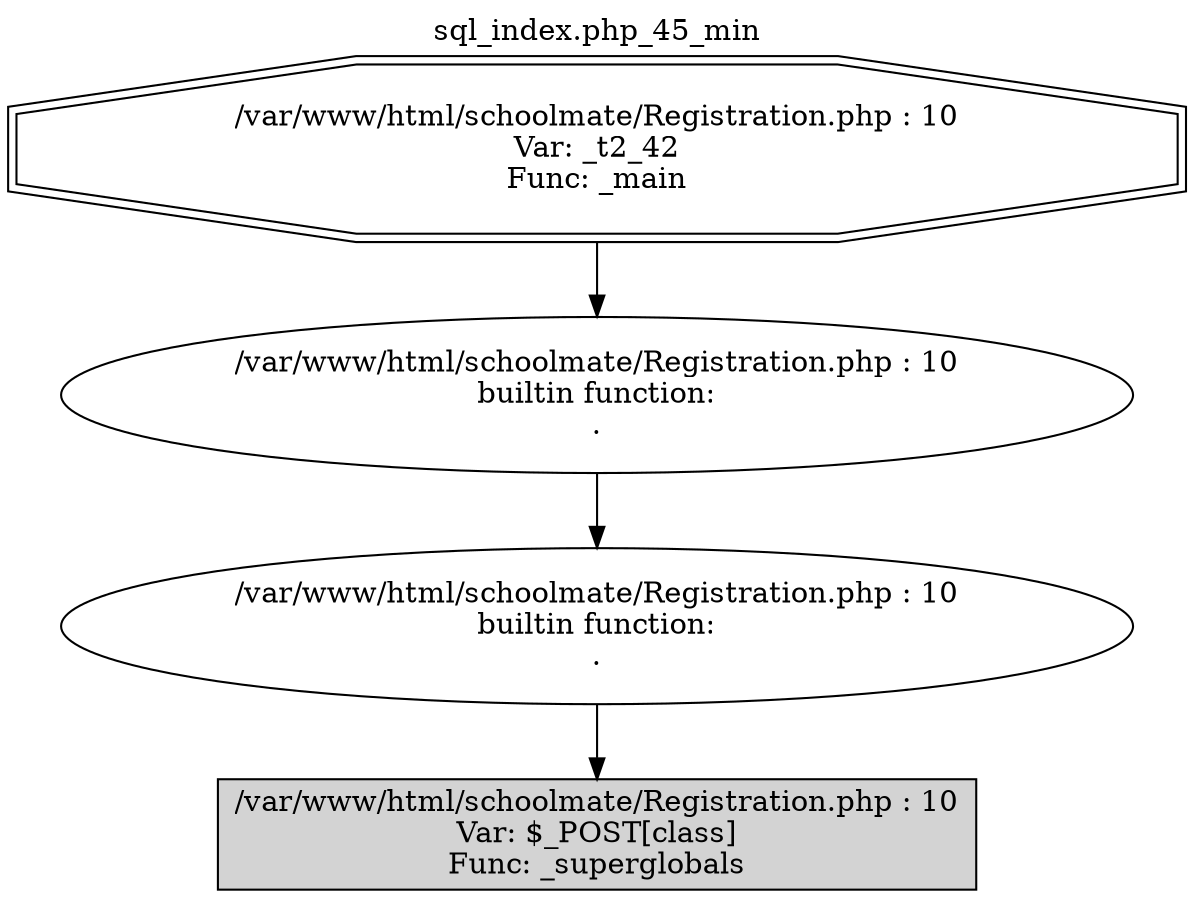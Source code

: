 digraph cfg {
  label="sql_index.php_45_min";
  labelloc=t;
  n1 [shape=doubleoctagon, label="/var/www/html/schoolmate/Registration.php : 10\nVar: _t2_42\nFunc: _main\n"];
  n2 [shape=ellipse, label="/var/www/html/schoolmate/Registration.php : 10\nbuiltin function:\n.\n"];
  n3 [shape=ellipse, label="/var/www/html/schoolmate/Registration.php : 10\nbuiltin function:\n.\n"];
  n4 [shape=box, label="/var/www/html/schoolmate/Registration.php : 10\nVar: $_POST[class]\nFunc: _superglobals\n",style=filled];
  n1 -> n2;
  n2 -> n3;
  n3 -> n4;
}
